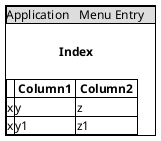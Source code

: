 @startsalt

{+

{* Application | Menu Entry

}

<b> </b>
<b>                 Index </b>
<b> </b>

{#

    <b> </b> | <b> Column1 </b> | <b> Column2 </b>
    x        | y                | z
    x        | y1               | z1

}


}

@endsalt